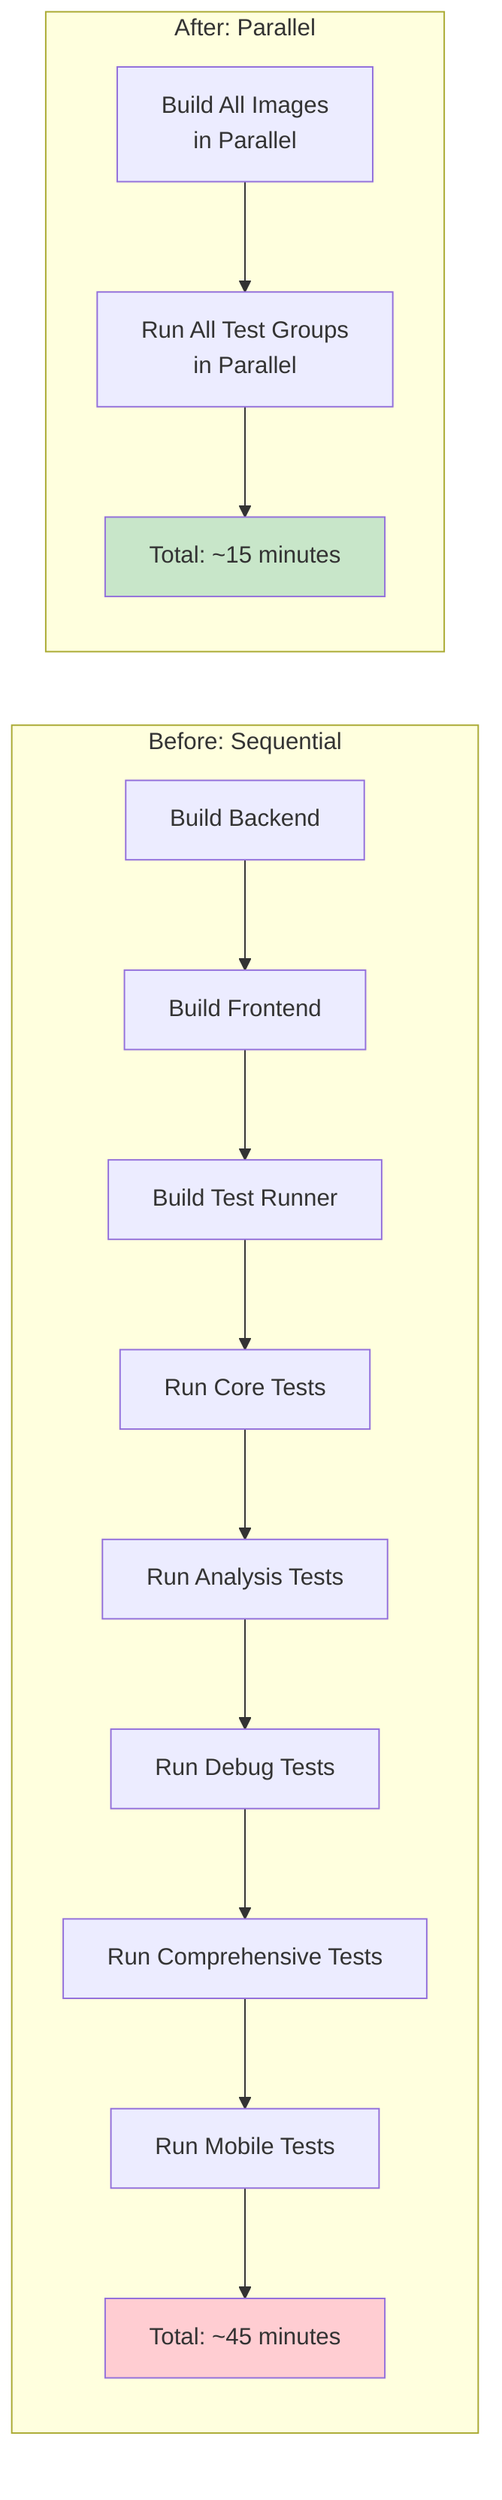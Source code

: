 graph LR
    subgraph "Before: Sequential"
        A1[Build Backend] --> A2[Build Frontend]
        A2 --> A3[Build Test Runner]
        A3 --> A4[Run Core Tests]
        A4 --> A5[Run Analysis Tests]
        A5 --> A6[Run Debug Tests]
        A6 --> A7[Run Comprehensive Tests]
        A7 --> A8[Run Mobile Tests]
        A8 --> A9[Total: ~45 minutes]
    end

    subgraph "After: Parallel"
        B1[Build All Images<br/>in Parallel]
        B2[Run All Test Groups<br/>in Parallel]
        B1 --> B2
        B2 --> B3[Total: ~15 minutes]
    end

    style A9 fill:#ffcdd2
    style B3 fill:#c8e6c9